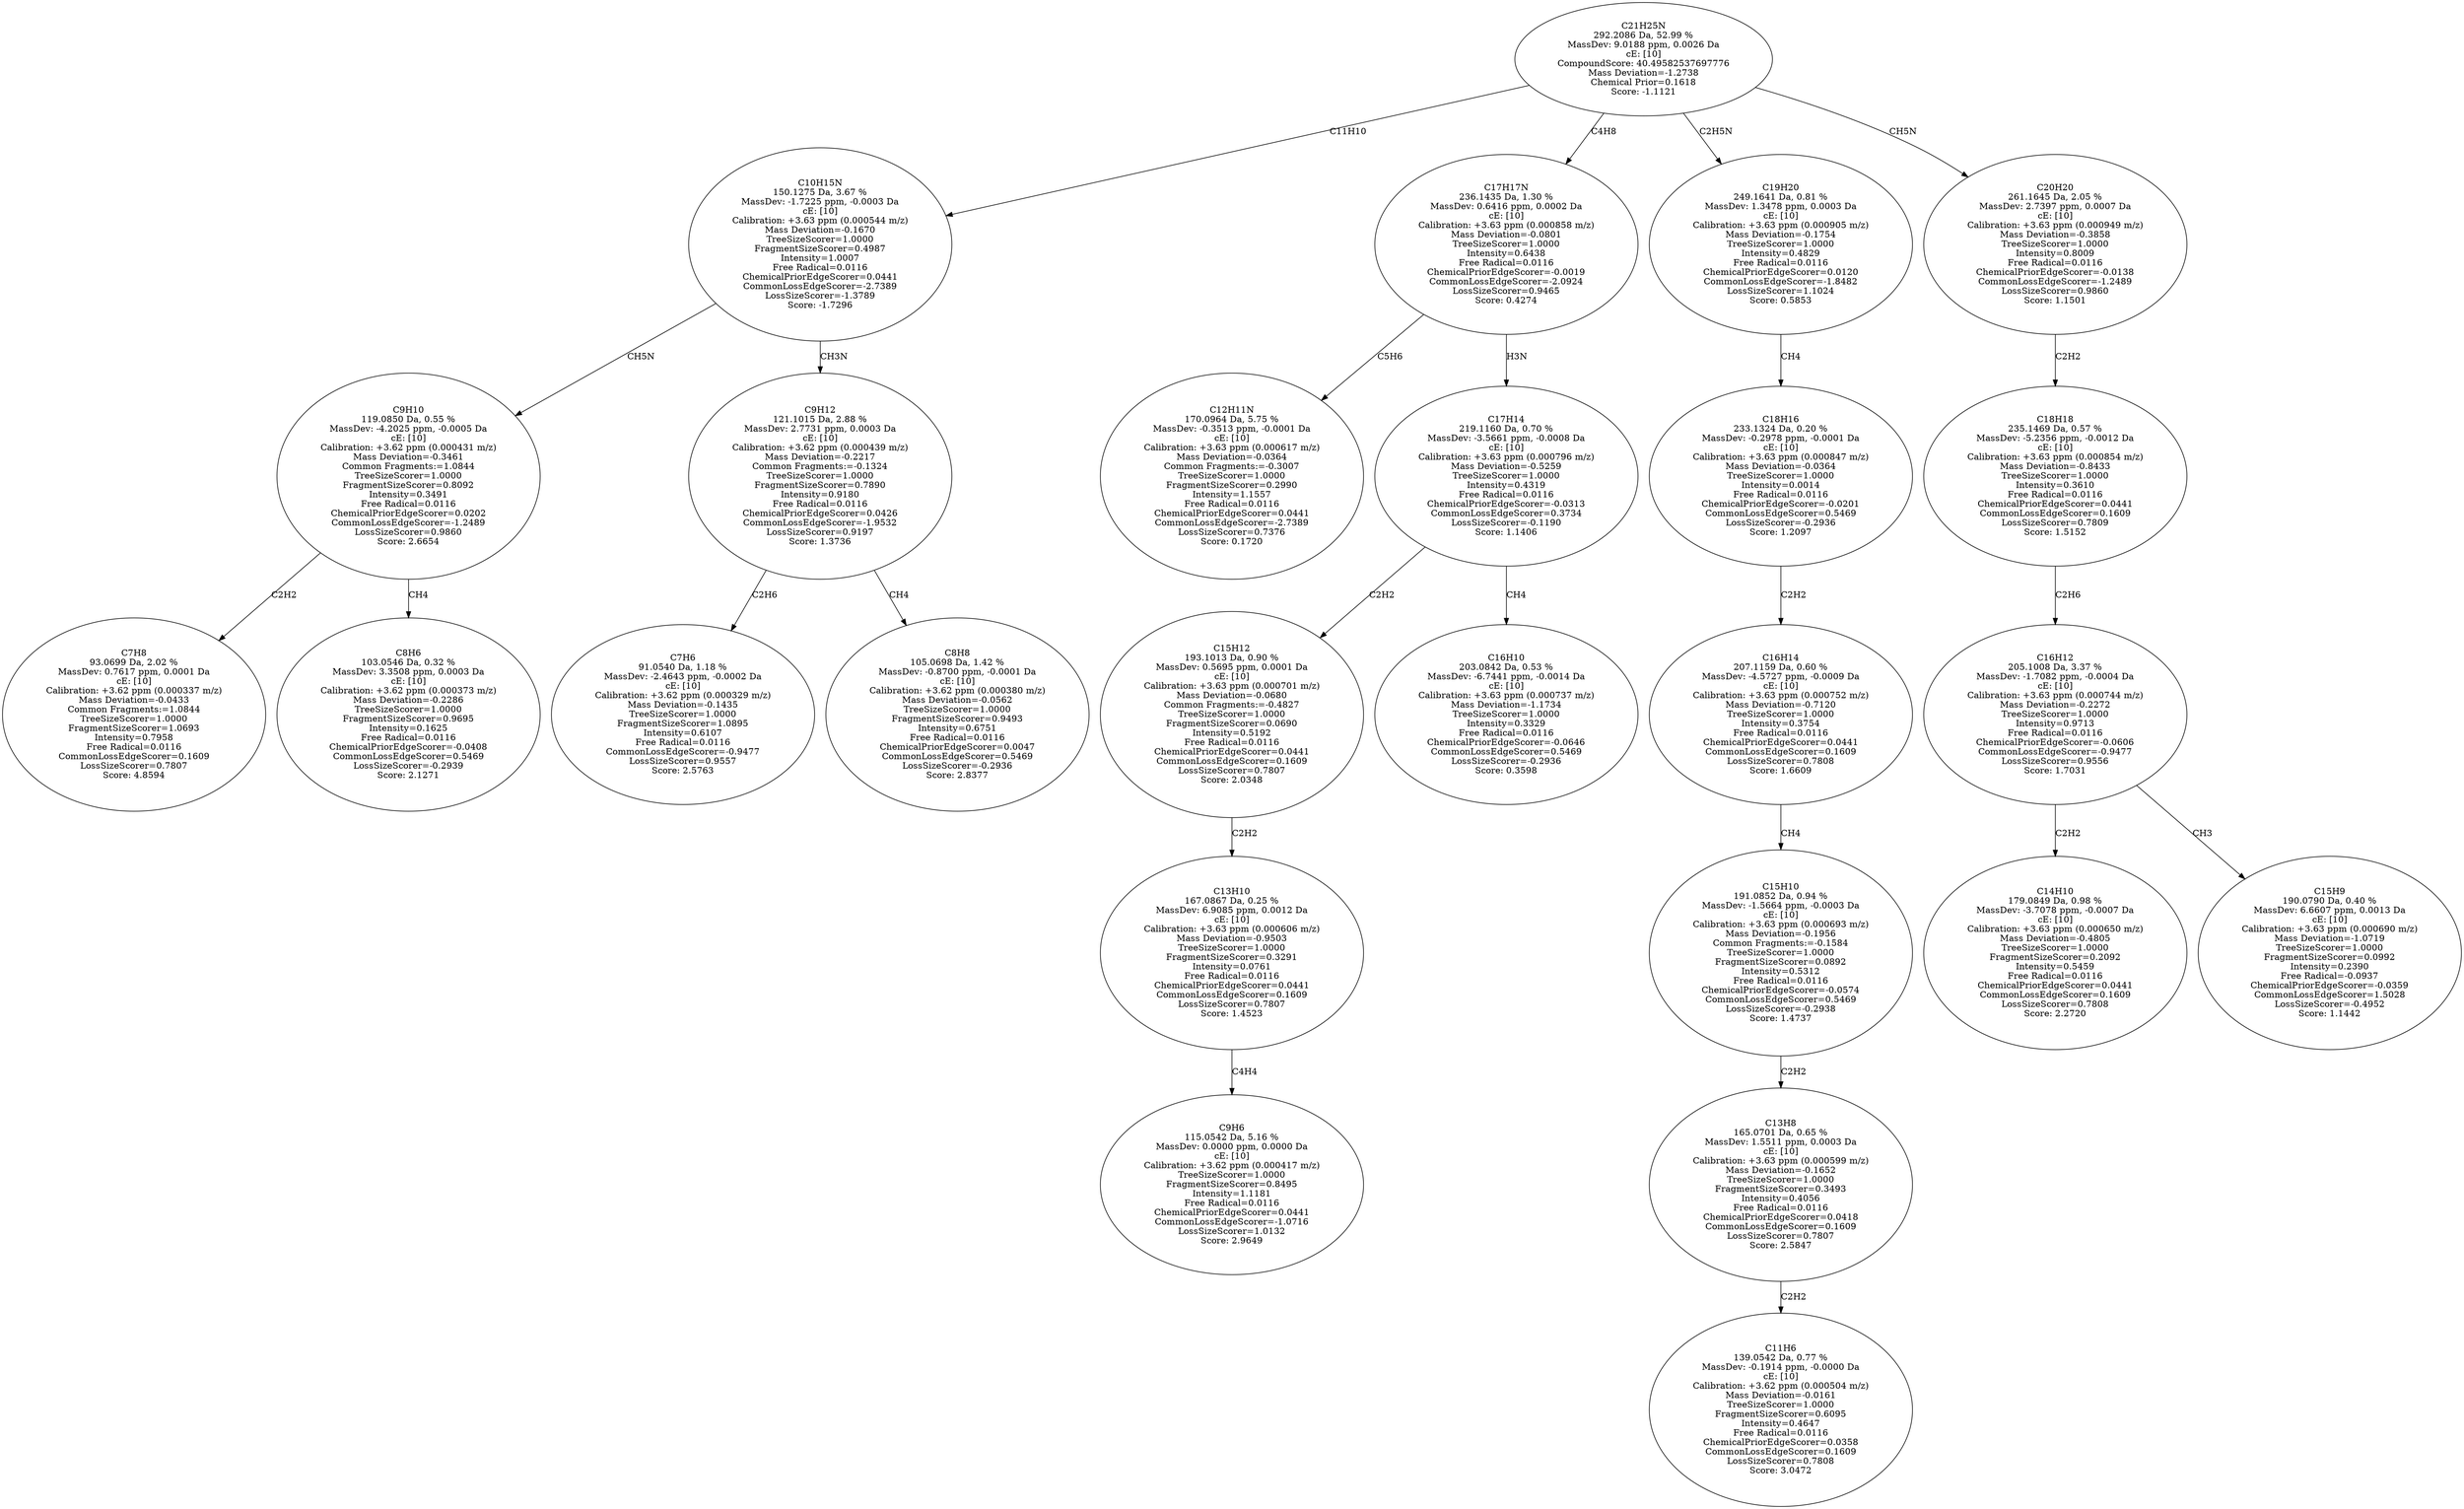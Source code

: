 strict digraph {
v1 [label="C7H8\n93.0699 Da, 2.02 %\nMassDev: 0.7617 ppm, 0.0001 Da\ncE: [10]\nCalibration: +3.62 ppm (0.000337 m/z)\nMass Deviation=-0.0433\nCommon Fragments:=1.0844\nTreeSizeScorer=1.0000\nFragmentSizeScorer=1.0693\nIntensity=0.7958\nFree Radical=0.0116\nCommonLossEdgeScorer=0.1609\nLossSizeScorer=0.7807\nScore: 4.8594"];
v2 [label="C8H6\n103.0546 Da, 0.32 %\nMassDev: 3.3508 ppm, 0.0003 Da\ncE: [10]\nCalibration: +3.62 ppm (0.000373 m/z)\nMass Deviation=-0.2286\nTreeSizeScorer=1.0000\nFragmentSizeScorer=0.9695\nIntensity=0.1625\nFree Radical=0.0116\nChemicalPriorEdgeScorer=-0.0408\nCommonLossEdgeScorer=0.5469\nLossSizeScorer=-0.2939\nScore: 2.1271"];
v3 [label="C9H10\n119.0850 Da, 0.55 %\nMassDev: -4.2025 ppm, -0.0005 Da\ncE: [10]\nCalibration: +3.62 ppm (0.000431 m/z)\nMass Deviation=-0.3461\nCommon Fragments:=1.0844\nTreeSizeScorer=1.0000\nFragmentSizeScorer=0.8092\nIntensity=0.3491\nFree Radical=0.0116\nChemicalPriorEdgeScorer=0.0202\nCommonLossEdgeScorer=-1.2489\nLossSizeScorer=0.9860\nScore: 2.6654"];
v4 [label="C7H6\n91.0540 Da, 1.18 %\nMassDev: -2.4643 ppm, -0.0002 Da\ncE: [10]\nCalibration: +3.62 ppm (0.000329 m/z)\nMass Deviation=-0.1435\nTreeSizeScorer=1.0000\nFragmentSizeScorer=1.0895\nIntensity=0.6107\nFree Radical=0.0116\nCommonLossEdgeScorer=-0.9477\nLossSizeScorer=0.9557\nScore: 2.5763"];
v5 [label="C8H8\n105.0698 Da, 1.42 %\nMassDev: -0.8700 ppm, -0.0001 Da\ncE: [10]\nCalibration: +3.62 ppm (0.000380 m/z)\nMass Deviation=-0.0562\nTreeSizeScorer=1.0000\nFragmentSizeScorer=0.9493\nIntensity=0.6751\nFree Radical=0.0116\nChemicalPriorEdgeScorer=0.0047\nCommonLossEdgeScorer=0.5469\nLossSizeScorer=-0.2936\nScore: 2.8377"];
v6 [label="C9H12\n121.1015 Da, 2.88 %\nMassDev: 2.7731 ppm, 0.0003 Da\ncE: [10]\nCalibration: +3.62 ppm (0.000439 m/z)\nMass Deviation=-0.2217\nCommon Fragments:=-0.1324\nTreeSizeScorer=1.0000\nFragmentSizeScorer=0.7890\nIntensity=0.9180\nFree Radical=0.0116\nChemicalPriorEdgeScorer=0.0426\nCommonLossEdgeScorer=-1.9532\nLossSizeScorer=0.9197\nScore: 1.3736"];
v7 [label="C10H15N\n150.1275 Da, 3.67 %\nMassDev: -1.7225 ppm, -0.0003 Da\ncE: [10]\nCalibration: +3.63 ppm (0.000544 m/z)\nMass Deviation=-0.1670\nTreeSizeScorer=1.0000\nFragmentSizeScorer=0.4987\nIntensity=1.0007\nFree Radical=0.0116\nChemicalPriorEdgeScorer=0.0441\nCommonLossEdgeScorer=-2.7389\nLossSizeScorer=-1.3789\nScore: -1.7296"];
v8 [label="C12H11N\n170.0964 Da, 5.75 %\nMassDev: -0.3513 ppm, -0.0001 Da\ncE: [10]\nCalibration: +3.63 ppm (0.000617 m/z)\nMass Deviation=-0.0364\nCommon Fragments:=-0.3007\nTreeSizeScorer=1.0000\nFragmentSizeScorer=0.2990\nIntensity=1.1557\nFree Radical=0.0116\nChemicalPriorEdgeScorer=0.0441\nCommonLossEdgeScorer=-2.7389\nLossSizeScorer=0.7376\nScore: 0.1720"];
v9 [label="C9H6\n115.0542 Da, 5.16 %\nMassDev: 0.0000 ppm, 0.0000 Da\ncE: [10]\nCalibration: +3.62 ppm (0.000417 m/z)\nTreeSizeScorer=1.0000\nFragmentSizeScorer=0.8495\nIntensity=1.1181\nFree Radical=0.0116\nChemicalPriorEdgeScorer=0.0441\nCommonLossEdgeScorer=-1.0716\nLossSizeScorer=1.0132\nScore: 2.9649"];
v10 [label="C13H10\n167.0867 Da, 0.25 %\nMassDev: 6.9085 ppm, 0.0012 Da\ncE: [10]\nCalibration: +3.63 ppm (0.000606 m/z)\nMass Deviation=-0.9503\nTreeSizeScorer=1.0000\nFragmentSizeScorer=0.3291\nIntensity=0.0761\nFree Radical=0.0116\nChemicalPriorEdgeScorer=0.0441\nCommonLossEdgeScorer=0.1609\nLossSizeScorer=0.7807\nScore: 1.4523"];
v11 [label="C15H12\n193.1013 Da, 0.90 %\nMassDev: 0.5695 ppm, 0.0001 Da\ncE: [10]\nCalibration: +3.63 ppm (0.000701 m/z)\nMass Deviation=-0.0680\nCommon Fragments:=-0.4827\nTreeSizeScorer=1.0000\nFragmentSizeScorer=0.0690\nIntensity=0.5192\nFree Radical=0.0116\nChemicalPriorEdgeScorer=0.0441\nCommonLossEdgeScorer=0.1609\nLossSizeScorer=0.7807\nScore: 2.0348"];
v12 [label="C16H10\n203.0842 Da, 0.53 %\nMassDev: -6.7441 ppm, -0.0014 Da\ncE: [10]\nCalibration: +3.63 ppm (0.000737 m/z)\nMass Deviation=-1.1734\nTreeSizeScorer=1.0000\nIntensity=0.3329\nFree Radical=0.0116\nChemicalPriorEdgeScorer=-0.0646\nCommonLossEdgeScorer=0.5469\nLossSizeScorer=-0.2936\nScore: 0.3598"];
v13 [label="C17H14\n219.1160 Da, 0.70 %\nMassDev: -3.5661 ppm, -0.0008 Da\ncE: [10]\nCalibration: +3.63 ppm (0.000796 m/z)\nMass Deviation=-0.5259\nTreeSizeScorer=1.0000\nIntensity=0.4319\nFree Radical=0.0116\nChemicalPriorEdgeScorer=-0.0313\nCommonLossEdgeScorer=0.3734\nLossSizeScorer=-0.1190\nScore: 1.1406"];
v14 [label="C17H17N\n236.1435 Da, 1.30 %\nMassDev: 0.6416 ppm, 0.0002 Da\ncE: [10]\nCalibration: +3.63 ppm (0.000858 m/z)\nMass Deviation=-0.0801\nTreeSizeScorer=1.0000\nIntensity=0.6438\nFree Radical=0.0116\nChemicalPriorEdgeScorer=-0.0019\nCommonLossEdgeScorer=-2.0924\nLossSizeScorer=0.9465\nScore: 0.4274"];
v15 [label="C11H6\n139.0542 Da, 0.77 %\nMassDev: -0.1914 ppm, -0.0000 Da\ncE: [10]\nCalibration: +3.62 ppm (0.000504 m/z)\nMass Deviation=-0.0161\nTreeSizeScorer=1.0000\nFragmentSizeScorer=0.6095\nIntensity=0.4647\nFree Radical=0.0116\nChemicalPriorEdgeScorer=0.0358\nCommonLossEdgeScorer=0.1609\nLossSizeScorer=0.7808\nScore: 3.0472"];
v16 [label="C13H8\n165.0701 Da, 0.65 %\nMassDev: 1.5511 ppm, 0.0003 Da\ncE: [10]\nCalibration: +3.63 ppm (0.000599 m/z)\nMass Deviation=-0.1652\nTreeSizeScorer=1.0000\nFragmentSizeScorer=0.3493\nIntensity=0.4056\nFree Radical=0.0116\nChemicalPriorEdgeScorer=0.0418\nCommonLossEdgeScorer=0.1609\nLossSizeScorer=0.7807\nScore: 2.5847"];
v17 [label="C15H10\n191.0852 Da, 0.94 %\nMassDev: -1.5664 ppm, -0.0003 Da\ncE: [10]\nCalibration: +3.63 ppm (0.000693 m/z)\nMass Deviation=-0.1956\nCommon Fragments:=-0.1584\nTreeSizeScorer=1.0000\nFragmentSizeScorer=0.0892\nIntensity=0.5312\nFree Radical=0.0116\nChemicalPriorEdgeScorer=-0.0574\nCommonLossEdgeScorer=0.5469\nLossSizeScorer=-0.2938\nScore: 1.4737"];
v18 [label="C16H14\n207.1159 Da, 0.60 %\nMassDev: -4.5727 ppm, -0.0009 Da\ncE: [10]\nCalibration: +3.63 ppm (0.000752 m/z)\nMass Deviation=-0.7120\nTreeSizeScorer=1.0000\nIntensity=0.3754\nFree Radical=0.0116\nChemicalPriorEdgeScorer=0.0441\nCommonLossEdgeScorer=0.1609\nLossSizeScorer=0.7808\nScore: 1.6609"];
v19 [label="C18H16\n233.1324 Da, 0.20 %\nMassDev: -0.2978 ppm, -0.0001 Da\ncE: [10]\nCalibration: +3.63 ppm (0.000847 m/z)\nMass Deviation=-0.0364\nTreeSizeScorer=1.0000\nIntensity=0.0014\nFree Radical=0.0116\nChemicalPriorEdgeScorer=-0.0201\nCommonLossEdgeScorer=0.5469\nLossSizeScorer=-0.2936\nScore: 1.2097"];
v20 [label="C19H20\n249.1641 Da, 0.81 %\nMassDev: 1.3478 ppm, 0.0003 Da\ncE: [10]\nCalibration: +3.63 ppm (0.000905 m/z)\nMass Deviation=-0.1754\nTreeSizeScorer=1.0000\nIntensity=0.4829\nFree Radical=0.0116\nChemicalPriorEdgeScorer=0.0120\nCommonLossEdgeScorer=-1.8482\nLossSizeScorer=1.1024\nScore: 0.5853"];
v21 [label="C14H10\n179.0849 Da, 0.98 %\nMassDev: -3.7078 ppm, -0.0007 Da\ncE: [10]\nCalibration: +3.63 ppm (0.000650 m/z)\nMass Deviation=-0.4805\nTreeSizeScorer=1.0000\nFragmentSizeScorer=0.2092\nIntensity=0.5459\nFree Radical=0.0116\nChemicalPriorEdgeScorer=0.0441\nCommonLossEdgeScorer=0.1609\nLossSizeScorer=0.7808\nScore: 2.2720"];
v22 [label="C15H9\n190.0790 Da, 0.40 %\nMassDev: 6.6607 ppm, 0.0013 Da\ncE: [10]\nCalibration: +3.63 ppm (0.000690 m/z)\nMass Deviation=-1.0719\nTreeSizeScorer=1.0000\nFragmentSizeScorer=0.0992\nIntensity=0.2390\nFree Radical=-0.0937\nChemicalPriorEdgeScorer=-0.0359\nCommonLossEdgeScorer=1.5028\nLossSizeScorer=-0.4952\nScore: 1.1442"];
v23 [label="C16H12\n205.1008 Da, 3.37 %\nMassDev: -1.7082 ppm, -0.0004 Da\ncE: [10]\nCalibration: +3.63 ppm (0.000744 m/z)\nMass Deviation=-0.2272\nTreeSizeScorer=1.0000\nIntensity=0.9713\nFree Radical=0.0116\nChemicalPriorEdgeScorer=-0.0606\nCommonLossEdgeScorer=-0.9477\nLossSizeScorer=0.9556\nScore: 1.7031"];
v24 [label="C18H18\n235.1469 Da, 0.57 %\nMassDev: -5.2356 ppm, -0.0012 Da\ncE: [10]\nCalibration: +3.63 ppm (0.000854 m/z)\nMass Deviation=-0.8433\nTreeSizeScorer=1.0000\nIntensity=0.3610\nFree Radical=0.0116\nChemicalPriorEdgeScorer=0.0441\nCommonLossEdgeScorer=0.1609\nLossSizeScorer=0.7809\nScore: 1.5152"];
v25 [label="C20H20\n261.1645 Da, 2.05 %\nMassDev: 2.7397 ppm, 0.0007 Da\ncE: [10]\nCalibration: +3.63 ppm (0.000949 m/z)\nMass Deviation=-0.3858\nTreeSizeScorer=1.0000\nIntensity=0.8009\nFree Radical=0.0116\nChemicalPriorEdgeScorer=-0.0138\nCommonLossEdgeScorer=-1.2489\nLossSizeScorer=0.9860\nScore: 1.1501"];
v26 [label="C21H25N\n292.2086 Da, 52.99 %\nMassDev: 9.0188 ppm, 0.0026 Da\ncE: [10]\nCompoundScore: 40.49582537697776\nMass Deviation=-1.2738\nChemical Prior=0.1618\nScore: -1.1121"];
v3 -> v1 [label="C2H2"];
v3 -> v2 [label="CH4"];
v7 -> v3 [label="CH5N"];
v6 -> v4 [label="C2H6"];
v6 -> v5 [label="CH4"];
v7 -> v6 [label="CH3N"];
v26 -> v7 [label="C11H10"];
v14 -> v8 [label="C5H6"];
v10 -> v9 [label="C4H4"];
v11 -> v10 [label="C2H2"];
v13 -> v11 [label="C2H2"];
v13 -> v12 [label="CH4"];
v14 -> v13 [label="H3N"];
v26 -> v14 [label="C4H8"];
v16 -> v15 [label="C2H2"];
v17 -> v16 [label="C2H2"];
v18 -> v17 [label="CH4"];
v19 -> v18 [label="C2H2"];
v20 -> v19 [label="CH4"];
v26 -> v20 [label="C2H5N"];
v23 -> v21 [label="C2H2"];
v23 -> v22 [label="CH3"];
v24 -> v23 [label="C2H6"];
v25 -> v24 [label="C2H2"];
v26 -> v25 [label="CH5N"];
}